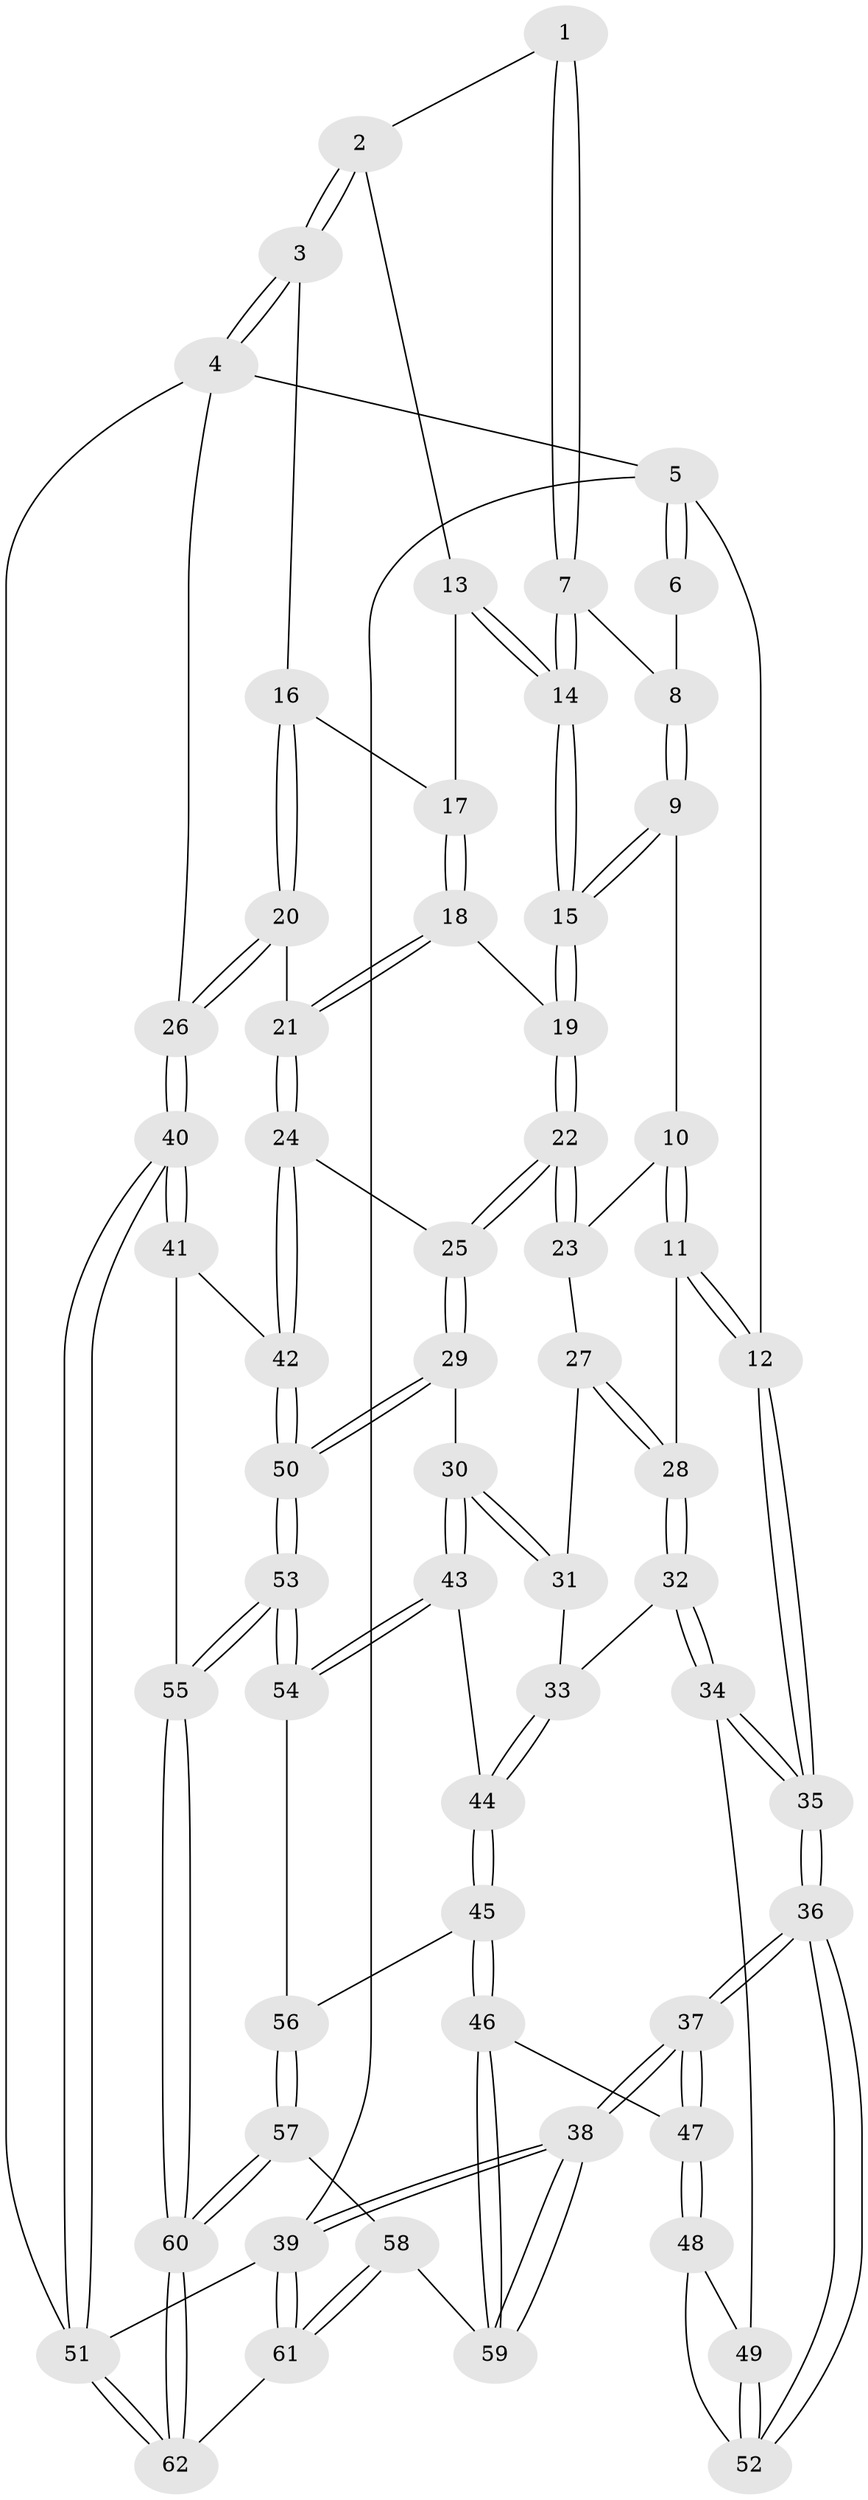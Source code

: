 // coarse degree distribution, {4: 0.5, 7: 0.041666666666666664, 5: 0.3333333333333333, 6: 0.041666666666666664, 3: 0.041666666666666664, 2: 0.041666666666666664}
// Generated by graph-tools (version 1.1) at 2025/21/03/04/25 18:21:38]
// undirected, 62 vertices, 152 edges
graph export_dot {
graph [start="1"]
  node [color=gray90,style=filled];
  1 [pos="+0.5725075860925165+0"];
  2 [pos="+0.8408945397920325+0"];
  3 [pos="+1+0"];
  4 [pos="+1+0"];
  5 [pos="+0+0"];
  6 [pos="+0.35549346271000665+0"];
  7 [pos="+0.5383120885494752+0.06629819235487865"];
  8 [pos="+0.4178690739792161+0.04925271804920524"];
  9 [pos="+0.22562977611691265+0.13777622098088432"];
  10 [pos="+0.10656245764326293+0.11822379617670681"];
  11 [pos="+0+0.005576512720724811"];
  12 [pos="+0+0"];
  13 [pos="+0.72323882016683+0.10687429792797422"];
  14 [pos="+0.553164042960267+0.15750232434770037"];
  15 [pos="+0.5215479256604079+0.23714766773769047"];
  16 [pos="+0.8511452322371986+0.17699559078604193"];
  17 [pos="+0.7999446119603447+0.18979622875528568"];
  18 [pos="+0.7681756872189263+0.2558675287006437"];
  19 [pos="+0.5295226624858529+0.26439352365387986"];
  20 [pos="+1+0.3810463144801279"];
  21 [pos="+0.8334296457062587+0.45364710877436726"];
  22 [pos="+0.5232596228968842+0.3610582249742251"];
  23 [pos="+0.32808289635034016+0.3824774412428999"];
  24 [pos="+0.8007152084869714+0.48862245256164755"];
  25 [pos="+0.5628595828169427+0.457563001739306"];
  26 [pos="+1+0.3686182355266536"];
  27 [pos="+0.3255159611377801+0.3868656433209711"];
  28 [pos="+0.13514868238333883+0.4476178836110902"];
  29 [pos="+0.5206538876911414+0.533927955628541"];
  30 [pos="+0.46897157638058345+0.5795052927512434"];
  31 [pos="+0.30267263499059405+0.4848548296921908"];
  32 [pos="+0.17456148221853518+0.5438116689322368"];
  33 [pos="+0.18164536289950825+0.5441721879543541"];
  34 [pos="+0.16708024538240818+0.5550632847379726"];
  35 [pos="+0+0.6155220047303885"];
  36 [pos="+0+1"];
  37 [pos="+0+1"];
  38 [pos="+0+1"];
  39 [pos="+0+1"];
  40 [pos="+1+0.853255664167642"];
  41 [pos="+0.8633389504511645+0.6350093517267232"];
  42 [pos="+0.8150564337396619+0.5726385463521027"];
  43 [pos="+0.463870771215366+0.588679395809123"];
  44 [pos="+0.3794369656515422+0.6693532826777805"];
  45 [pos="+0.3581915208116266+0.7357354756486799"];
  46 [pos="+0.2881643306108661+0.7766163210599877"];
  47 [pos="+0.2758403329251877+0.7780806934423047"];
  48 [pos="+0.2095651232021607+0.7130309694489549"];
  49 [pos="+0.16307715340673506+0.5761317462731622"];
  50 [pos="+0.6723721338061777+0.7287126305343893"];
  51 [pos="+1+1"];
  52 [pos="+0.044885452903283246+0.737464865122647"];
  53 [pos="+0.6577536758213585+0.8264572182528475"];
  54 [pos="+0.5717067450327626+0.7877998354525209"];
  55 [pos="+0.7267475013636654+0.9772887797787301"];
  56 [pos="+0.4278496243278458+0.8025724012454305"];
  57 [pos="+0.44194459506287975+0.8954853433959578"];
  58 [pos="+0.38194745111502015+0.9423514974891077"];
  59 [pos="+0.32975053003329846+0.9148434400711999"];
  60 [pos="+0.7411465548289939+1"];
  61 [pos="+0.3782088376896153+1"];
  62 [pos="+0.8233447144650503+1"];
  1 -- 2;
  1 -- 7;
  1 -- 7;
  2 -- 3;
  2 -- 3;
  2 -- 13;
  3 -- 4;
  3 -- 4;
  3 -- 16;
  4 -- 5;
  4 -- 26;
  4 -- 51;
  5 -- 6;
  5 -- 6;
  5 -- 12;
  5 -- 39;
  6 -- 8;
  7 -- 8;
  7 -- 14;
  7 -- 14;
  8 -- 9;
  8 -- 9;
  9 -- 10;
  9 -- 15;
  9 -- 15;
  10 -- 11;
  10 -- 11;
  10 -- 23;
  11 -- 12;
  11 -- 12;
  11 -- 28;
  12 -- 35;
  12 -- 35;
  13 -- 14;
  13 -- 14;
  13 -- 17;
  14 -- 15;
  14 -- 15;
  15 -- 19;
  15 -- 19;
  16 -- 17;
  16 -- 20;
  16 -- 20;
  17 -- 18;
  17 -- 18;
  18 -- 19;
  18 -- 21;
  18 -- 21;
  19 -- 22;
  19 -- 22;
  20 -- 21;
  20 -- 26;
  20 -- 26;
  21 -- 24;
  21 -- 24;
  22 -- 23;
  22 -- 23;
  22 -- 25;
  22 -- 25;
  23 -- 27;
  24 -- 25;
  24 -- 42;
  24 -- 42;
  25 -- 29;
  25 -- 29;
  26 -- 40;
  26 -- 40;
  27 -- 28;
  27 -- 28;
  27 -- 31;
  28 -- 32;
  28 -- 32;
  29 -- 30;
  29 -- 50;
  29 -- 50;
  30 -- 31;
  30 -- 31;
  30 -- 43;
  30 -- 43;
  31 -- 33;
  32 -- 33;
  32 -- 34;
  32 -- 34;
  33 -- 44;
  33 -- 44;
  34 -- 35;
  34 -- 35;
  34 -- 49;
  35 -- 36;
  35 -- 36;
  36 -- 37;
  36 -- 37;
  36 -- 52;
  36 -- 52;
  37 -- 38;
  37 -- 38;
  37 -- 47;
  37 -- 47;
  38 -- 39;
  38 -- 39;
  38 -- 59;
  38 -- 59;
  39 -- 61;
  39 -- 61;
  39 -- 51;
  40 -- 41;
  40 -- 41;
  40 -- 51;
  40 -- 51;
  41 -- 42;
  41 -- 55;
  42 -- 50;
  42 -- 50;
  43 -- 44;
  43 -- 54;
  43 -- 54;
  44 -- 45;
  44 -- 45;
  45 -- 46;
  45 -- 46;
  45 -- 56;
  46 -- 47;
  46 -- 59;
  46 -- 59;
  47 -- 48;
  47 -- 48;
  48 -- 49;
  48 -- 52;
  49 -- 52;
  49 -- 52;
  50 -- 53;
  50 -- 53;
  51 -- 62;
  51 -- 62;
  53 -- 54;
  53 -- 54;
  53 -- 55;
  53 -- 55;
  54 -- 56;
  55 -- 60;
  55 -- 60;
  56 -- 57;
  56 -- 57;
  57 -- 58;
  57 -- 60;
  57 -- 60;
  58 -- 59;
  58 -- 61;
  58 -- 61;
  60 -- 62;
  60 -- 62;
  61 -- 62;
}
